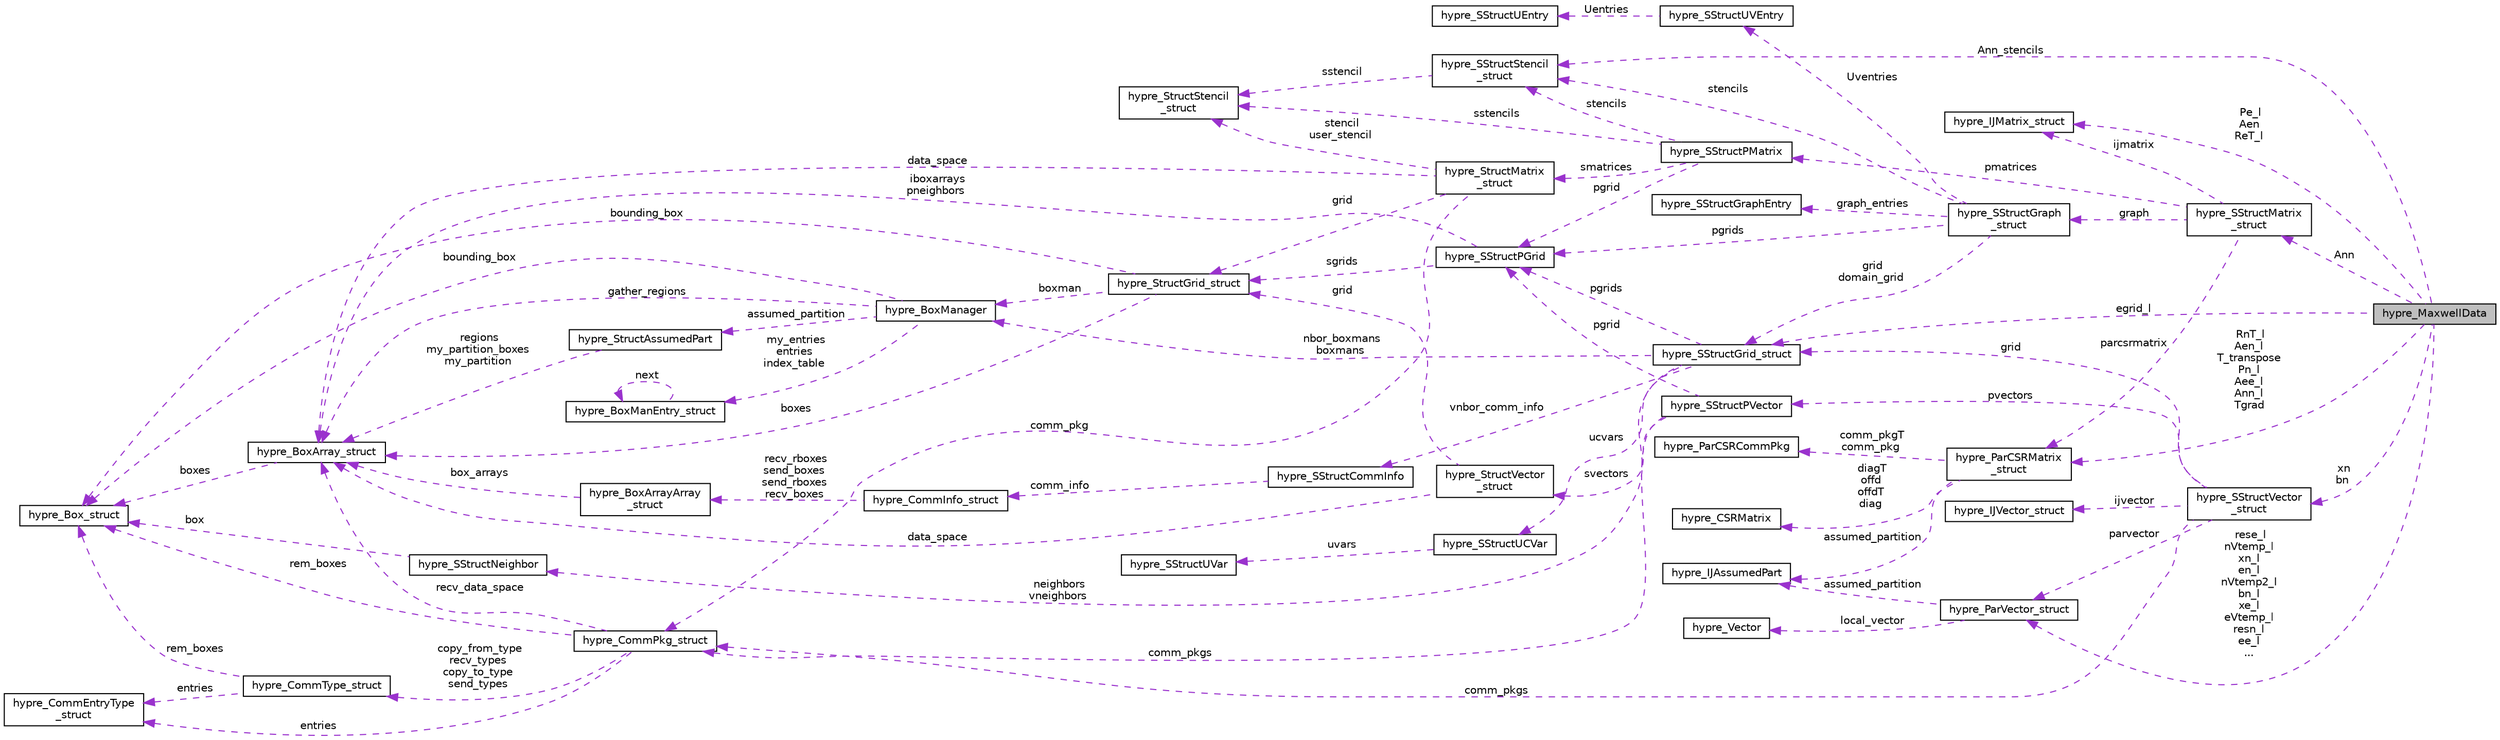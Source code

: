 digraph "hypre_MaxwellData"
{
 // LATEX_PDF_SIZE
  edge [fontname="Helvetica",fontsize="10",labelfontname="Helvetica",labelfontsize="10"];
  node [fontname="Helvetica",fontsize="10",shape=record];
  rankdir="LR";
  Node1 [label="hypre_MaxwellData",height=0.2,width=0.4,color="black", fillcolor="grey75", style="filled", fontcolor="black",tooltip=" "];
  Node2 -> Node1 [dir="back",color="darkorchid3",fontsize="10",style="dashed",label=" RnT_l\nAen_l\nT_transpose\nPn_l\nAee_l\nAnn_l\nTgrad" ,fontname="Helvetica"];
  Node2 [label="hypre_ParCSRMatrix\l_struct",height=0.2,width=0.4,color="black", fillcolor="white", style="filled",URL="$structhypre___par_c_s_r_matrix__struct.html",tooltip=" "];
  Node3 -> Node2 [dir="back",color="darkorchid3",fontsize="10",style="dashed",label=" comm_pkgT\ncomm_pkg" ,fontname="Helvetica"];
  Node3 [label="hypre_ParCSRCommPkg",height=0.2,width=0.4,color="black", fillcolor="white", style="filled",URL="$structhypre___par_c_s_r_comm_pkg.html",tooltip=" "];
  Node4 -> Node2 [dir="back",color="darkorchid3",fontsize="10",style="dashed",label=" diagT\noffd\noffdT\ndiag" ,fontname="Helvetica"];
  Node4 [label="hypre_CSRMatrix",height=0.2,width=0.4,color="black", fillcolor="white", style="filled",URL="$structhypre___c_s_r_matrix.html",tooltip=" "];
  Node5 -> Node2 [dir="back",color="darkorchid3",fontsize="10",style="dashed",label=" assumed_partition" ,fontname="Helvetica"];
  Node5 [label="hypre_IJAssumedPart",height=0.2,width=0.4,color="black", fillcolor="white", style="filled",URL="$structhypre___i_j_assumed_part.html",tooltip=" "];
  Node6 -> Node1 [dir="back",color="darkorchid3",fontsize="10",style="dashed",label=" Pe_l\nAen\nReT_l" ,fontname="Helvetica"];
  Node6 [label="hypre_IJMatrix_struct",height=0.2,width=0.4,color="black", fillcolor="white", style="filled",URL="$structhypre___i_j_matrix__struct.html",tooltip=" "];
  Node7 -> Node1 [dir="back",color="darkorchid3",fontsize="10",style="dashed",label=" Ann" ,fontname="Helvetica"];
  Node7 [label="hypre_SStructMatrix\l_struct",height=0.2,width=0.4,color="black", fillcolor="white", style="filled",URL="$structhypre___s_struct_matrix__struct.html",tooltip=" "];
  Node2 -> Node7 [dir="back",color="darkorchid3",fontsize="10",style="dashed",label=" parcsrmatrix" ,fontname="Helvetica"];
  Node6 -> Node7 [dir="back",color="darkorchid3",fontsize="10",style="dashed",label=" ijmatrix" ,fontname="Helvetica"];
  Node8 -> Node7 [dir="back",color="darkorchid3",fontsize="10",style="dashed",label=" pmatrices" ,fontname="Helvetica"];
  Node8 [label="hypre_SStructPMatrix",height=0.2,width=0.4,color="black", fillcolor="white", style="filled",URL="$structhypre___s_struct_p_matrix.html",tooltip=" "];
  Node9 -> Node8 [dir="back",color="darkorchid3",fontsize="10",style="dashed",label=" pgrid" ,fontname="Helvetica"];
  Node9 [label="hypre_SStructPGrid",height=0.2,width=0.4,color="black", fillcolor="white", style="filled",URL="$structhypre___s_struct_p_grid.html",tooltip=" "];
  Node10 -> Node9 [dir="back",color="darkorchid3",fontsize="10",style="dashed",label=" iboxarrays\npneighbors" ,fontname="Helvetica"];
  Node10 [label="hypre_BoxArray_struct",height=0.2,width=0.4,color="black", fillcolor="white", style="filled",URL="$structhypre___box_array__struct.html",tooltip=" "];
  Node11 -> Node10 [dir="back",color="darkorchid3",fontsize="10",style="dashed",label=" boxes" ,fontname="Helvetica"];
  Node11 [label="hypre_Box_struct",height=0.2,width=0.4,color="black", fillcolor="white", style="filled",URL="$structhypre___box__struct.html",tooltip=" "];
  Node12 -> Node9 [dir="back",color="darkorchid3",fontsize="10",style="dashed",label=" sgrids" ,fontname="Helvetica"];
  Node12 [label="hypre_StructGrid_struct",height=0.2,width=0.4,color="black", fillcolor="white", style="filled",URL="$structhypre___struct_grid__struct.html",tooltip=" "];
  Node10 -> Node12 [dir="back",color="darkorchid3",fontsize="10",style="dashed",label=" boxes" ,fontname="Helvetica"];
  Node11 -> Node12 [dir="back",color="darkorchid3",fontsize="10",style="dashed",label=" bounding_box" ,fontname="Helvetica"];
  Node13 -> Node12 [dir="back",color="darkorchid3",fontsize="10",style="dashed",label=" boxman" ,fontname="Helvetica"];
  Node13 [label="hypre_BoxManager",height=0.2,width=0.4,color="black", fillcolor="white", style="filled",URL="$structhypre___box_manager.html",tooltip=" "];
  Node14 -> Node13 [dir="back",color="darkorchid3",fontsize="10",style="dashed",label=" my_entries\nentries\nindex_table" ,fontname="Helvetica"];
  Node14 [label="hypre_BoxManEntry_struct",height=0.2,width=0.4,color="black", fillcolor="white", style="filled",URL="$structhypre___box_man_entry__struct.html",tooltip=" "];
  Node14 -> Node14 [dir="back",color="darkorchid3",fontsize="10",style="dashed",label=" next" ,fontname="Helvetica"];
  Node10 -> Node13 [dir="back",color="darkorchid3",fontsize="10",style="dashed",label=" gather_regions" ,fontname="Helvetica"];
  Node15 -> Node13 [dir="back",color="darkorchid3",fontsize="10",style="dashed",label=" assumed_partition" ,fontname="Helvetica"];
  Node15 [label="hypre_StructAssumedPart",height=0.2,width=0.4,color="black", fillcolor="white", style="filled",URL="$structhypre___struct_assumed_part.html",tooltip=" "];
  Node10 -> Node15 [dir="back",color="darkorchid3",fontsize="10",style="dashed",label=" regions\nmy_partition_boxes\nmy_partition" ,fontname="Helvetica"];
  Node11 -> Node13 [dir="back",color="darkorchid3",fontsize="10",style="dashed",label=" bounding_box" ,fontname="Helvetica"];
  Node16 -> Node8 [dir="back",color="darkorchid3",fontsize="10",style="dashed",label=" smatrices" ,fontname="Helvetica"];
  Node16 [label="hypre_StructMatrix\l_struct",height=0.2,width=0.4,color="black", fillcolor="white", style="filled",URL="$structhypre___struct_matrix__struct.html",tooltip=" "];
  Node17 -> Node16 [dir="back",color="darkorchid3",fontsize="10",style="dashed",label=" comm_pkg" ,fontname="Helvetica"];
  Node17 [label="hypre_CommPkg_struct",height=0.2,width=0.4,color="black", fillcolor="white", style="filled",URL="$structhypre___comm_pkg__struct.html",tooltip=" "];
  Node10 -> Node17 [dir="back",color="darkorchid3",fontsize="10",style="dashed",label=" recv_data_space" ,fontname="Helvetica"];
  Node18 -> Node17 [dir="back",color="darkorchid3",fontsize="10",style="dashed",label=" entries" ,fontname="Helvetica"];
  Node18 [label="hypre_CommEntryType\l_struct",height=0.2,width=0.4,color="black", fillcolor="white", style="filled",URL="$structhypre___comm_entry_type__struct.html",tooltip=" "];
  Node19 -> Node17 [dir="back",color="darkorchid3",fontsize="10",style="dashed",label=" copy_from_type\nrecv_types\ncopy_to_type\nsend_types" ,fontname="Helvetica"];
  Node19 [label="hypre_CommType_struct",height=0.2,width=0.4,color="black", fillcolor="white", style="filled",URL="$structhypre___comm_type__struct.html",tooltip=" "];
  Node18 -> Node19 [dir="back",color="darkorchid3",fontsize="10",style="dashed",label=" entries" ,fontname="Helvetica"];
  Node11 -> Node19 [dir="back",color="darkorchid3",fontsize="10",style="dashed",label=" rem_boxes" ,fontname="Helvetica"];
  Node11 -> Node17 [dir="back",color="darkorchid3",fontsize="10",style="dashed",label=" rem_boxes" ,fontname="Helvetica"];
  Node10 -> Node16 [dir="back",color="darkorchid3",fontsize="10",style="dashed",label=" data_space" ,fontname="Helvetica"];
  Node12 -> Node16 [dir="back",color="darkorchid3",fontsize="10",style="dashed",label=" grid" ,fontname="Helvetica"];
  Node20 -> Node16 [dir="back",color="darkorchid3",fontsize="10",style="dashed",label=" stencil\nuser_stencil" ,fontname="Helvetica"];
  Node20 [label="hypre_StructStencil\l_struct",height=0.2,width=0.4,color="black", fillcolor="white", style="filled",URL="$structhypre___struct_stencil__struct.html",tooltip=" "];
  Node21 -> Node8 [dir="back",color="darkorchid3",fontsize="10",style="dashed",label=" stencils" ,fontname="Helvetica"];
  Node21 [label="hypre_SStructStencil\l_struct",height=0.2,width=0.4,color="black", fillcolor="white", style="filled",URL="$structhypre___s_struct_stencil__struct.html",tooltip=" "];
  Node20 -> Node21 [dir="back",color="darkorchid3",fontsize="10",style="dashed",label=" sstencil" ,fontname="Helvetica"];
  Node20 -> Node8 [dir="back",color="darkorchid3",fontsize="10",style="dashed",label=" sstencils" ,fontname="Helvetica"];
  Node22 -> Node7 [dir="back",color="darkorchid3",fontsize="10",style="dashed",label=" graph" ,fontname="Helvetica"];
  Node22 [label="hypre_SStructGraph\l_struct",height=0.2,width=0.4,color="black", fillcolor="white", style="filled",URL="$structhypre___s_struct_graph__struct.html",tooltip=" "];
  Node9 -> Node22 [dir="back",color="darkorchid3",fontsize="10",style="dashed",label=" pgrids" ,fontname="Helvetica"];
  Node23 -> Node22 [dir="back",color="darkorchid3",fontsize="10",style="dashed",label=" graph_entries" ,fontname="Helvetica"];
  Node23 [label="hypre_SStructGraphEntry",height=0.2,width=0.4,color="black", fillcolor="white", style="filled",URL="$structhypre___s_struct_graph_entry.html",tooltip=" "];
  Node24 -> Node22 [dir="back",color="darkorchid3",fontsize="10",style="dashed",label=" Uventries" ,fontname="Helvetica"];
  Node24 [label="hypre_SStructUVEntry",height=0.2,width=0.4,color="black", fillcolor="white", style="filled",URL="$structhypre___s_struct_u_v_entry.html",tooltip=" "];
  Node25 -> Node24 [dir="back",color="darkorchid3",fontsize="10",style="dashed",label=" Uentries" ,fontname="Helvetica"];
  Node25 [label="hypre_SStructUEntry",height=0.2,width=0.4,color="black", fillcolor="white", style="filled",URL="$structhypre___s_struct_u_entry.html",tooltip=" "];
  Node21 -> Node22 [dir="back",color="darkorchid3",fontsize="10",style="dashed",label=" stencils" ,fontname="Helvetica"];
  Node26 -> Node22 [dir="back",color="darkorchid3",fontsize="10",style="dashed",label=" grid\ndomain_grid" ,fontname="Helvetica"];
  Node26 [label="hypre_SStructGrid_struct",height=0.2,width=0.4,color="black", fillcolor="white", style="filled",URL="$structhypre___s_struct_grid__struct.html",tooltip=" "];
  Node9 -> Node26 [dir="back",color="darkorchid3",fontsize="10",style="dashed",label=" pgrids" ,fontname="Helvetica"];
  Node27 -> Node26 [dir="back",color="darkorchid3",fontsize="10",style="dashed",label=" neighbors\nvneighbors" ,fontname="Helvetica"];
  Node27 [label="hypre_SStructNeighbor",height=0.2,width=0.4,color="black", fillcolor="white", style="filled",URL="$structhypre___s_struct_neighbor.html",tooltip=" "];
  Node11 -> Node27 [dir="back",color="darkorchid3",fontsize="10",style="dashed",label=" box" ,fontname="Helvetica"];
  Node28 -> Node26 [dir="back",color="darkorchid3",fontsize="10",style="dashed",label=" vnbor_comm_info" ,fontname="Helvetica"];
  Node28 [label="hypre_SStructCommInfo",height=0.2,width=0.4,color="black", fillcolor="white", style="filled",URL="$structhypre___s_struct_comm_info.html",tooltip=" "];
  Node29 -> Node28 [dir="back",color="darkorchid3",fontsize="10",style="dashed",label=" comm_info" ,fontname="Helvetica"];
  Node29 [label="hypre_CommInfo_struct",height=0.2,width=0.4,color="black", fillcolor="white", style="filled",URL="$structhypre___comm_info__struct.html",tooltip=" "];
  Node30 -> Node29 [dir="back",color="darkorchid3",fontsize="10",style="dashed",label=" recv_rboxes\nsend_boxes\nsend_rboxes\nrecv_boxes" ,fontname="Helvetica"];
  Node30 [label="hypre_BoxArrayArray\l_struct",height=0.2,width=0.4,color="black", fillcolor="white", style="filled",URL="$structhypre___box_array_array__struct.html",tooltip=" "];
  Node10 -> Node30 [dir="back",color="darkorchid3",fontsize="10",style="dashed",label=" box_arrays" ,fontname="Helvetica"];
  Node13 -> Node26 [dir="back",color="darkorchid3",fontsize="10",style="dashed",label=" nbor_boxmans\nboxmans" ,fontname="Helvetica"];
  Node31 -> Node26 [dir="back",color="darkorchid3",fontsize="10",style="dashed",label=" ucvars" ,fontname="Helvetica"];
  Node31 [label="hypre_SStructUCVar",height=0.2,width=0.4,color="black", fillcolor="white", style="filled",URL="$structhypre___s_struct_u_c_var.html",tooltip=" "];
  Node32 -> Node31 [dir="back",color="darkorchid3",fontsize="10",style="dashed",label=" uvars" ,fontname="Helvetica"];
  Node32 [label="hypre_SStructUVar",height=0.2,width=0.4,color="black", fillcolor="white", style="filled",URL="$structhypre___s_struct_u_var.html",tooltip=" "];
  Node21 -> Node1 [dir="back",color="darkorchid3",fontsize="10",style="dashed",label=" Ann_stencils" ,fontname="Helvetica"];
  Node33 -> Node1 [dir="back",color="darkorchid3",fontsize="10",style="dashed",label=" rese_l\nnVtemp_l\nxn_l\nen_l\nnVtemp2_l\nbn_l\nxe_l\neVtemp_l\nresn_l\nee_l\n..." ,fontname="Helvetica"];
  Node33 [label="hypre_ParVector_struct",height=0.2,width=0.4,color="black", fillcolor="white", style="filled",URL="$structhypre___par_vector__struct.html",tooltip=" "];
  Node34 -> Node33 [dir="back",color="darkorchid3",fontsize="10",style="dashed",label=" local_vector" ,fontname="Helvetica"];
  Node34 [label="hypre_Vector",height=0.2,width=0.4,color="black", fillcolor="white", style="filled",URL="$structhypre___vector.html",tooltip=" "];
  Node5 -> Node33 [dir="back",color="darkorchid3",fontsize="10",style="dashed",label=" assumed_partition" ,fontname="Helvetica"];
  Node35 -> Node1 [dir="back",color="darkorchid3",fontsize="10",style="dashed",label=" xn\nbn" ,fontname="Helvetica"];
  Node35 [label="hypre_SStructVector\l_struct",height=0.2,width=0.4,color="black", fillcolor="white", style="filled",URL="$structhypre___s_struct_vector__struct.html",tooltip=" "];
  Node17 -> Node35 [dir="back",color="darkorchid3",fontsize="10",style="dashed",label=" comm_pkgs" ,fontname="Helvetica"];
  Node36 -> Node35 [dir="back",color="darkorchid3",fontsize="10",style="dashed",label=" ijvector" ,fontname="Helvetica"];
  Node36 [label="hypre_IJVector_struct",height=0.2,width=0.4,color="black", fillcolor="white", style="filled",URL="$structhypre___i_j_vector__struct.html",tooltip=" "];
  Node33 -> Node35 [dir="back",color="darkorchid3",fontsize="10",style="dashed",label=" parvector" ,fontname="Helvetica"];
  Node37 -> Node35 [dir="back",color="darkorchid3",fontsize="10",style="dashed",label=" pvectors" ,fontname="Helvetica"];
  Node37 [label="hypre_SStructPVector",height=0.2,width=0.4,color="black", fillcolor="white", style="filled",URL="$structhypre___s_struct_p_vector.html",tooltip=" "];
  Node17 -> Node37 [dir="back",color="darkorchid3",fontsize="10",style="dashed",label=" comm_pkgs" ,fontname="Helvetica"];
  Node9 -> Node37 [dir="back",color="darkorchid3",fontsize="10",style="dashed",label=" pgrid" ,fontname="Helvetica"];
  Node38 -> Node37 [dir="back",color="darkorchid3",fontsize="10",style="dashed",label=" svectors" ,fontname="Helvetica"];
  Node38 [label="hypre_StructVector\l_struct",height=0.2,width=0.4,color="black", fillcolor="white", style="filled",URL="$structhypre___struct_vector__struct.html",tooltip=" "];
  Node10 -> Node38 [dir="back",color="darkorchid3",fontsize="10",style="dashed",label=" data_space" ,fontname="Helvetica"];
  Node12 -> Node38 [dir="back",color="darkorchid3",fontsize="10",style="dashed",label=" grid" ,fontname="Helvetica"];
  Node26 -> Node35 [dir="back",color="darkorchid3",fontsize="10",style="dashed",label=" grid" ,fontname="Helvetica"];
  Node26 -> Node1 [dir="back",color="darkorchid3",fontsize="10",style="dashed",label=" egrid_l" ,fontname="Helvetica"];
}
